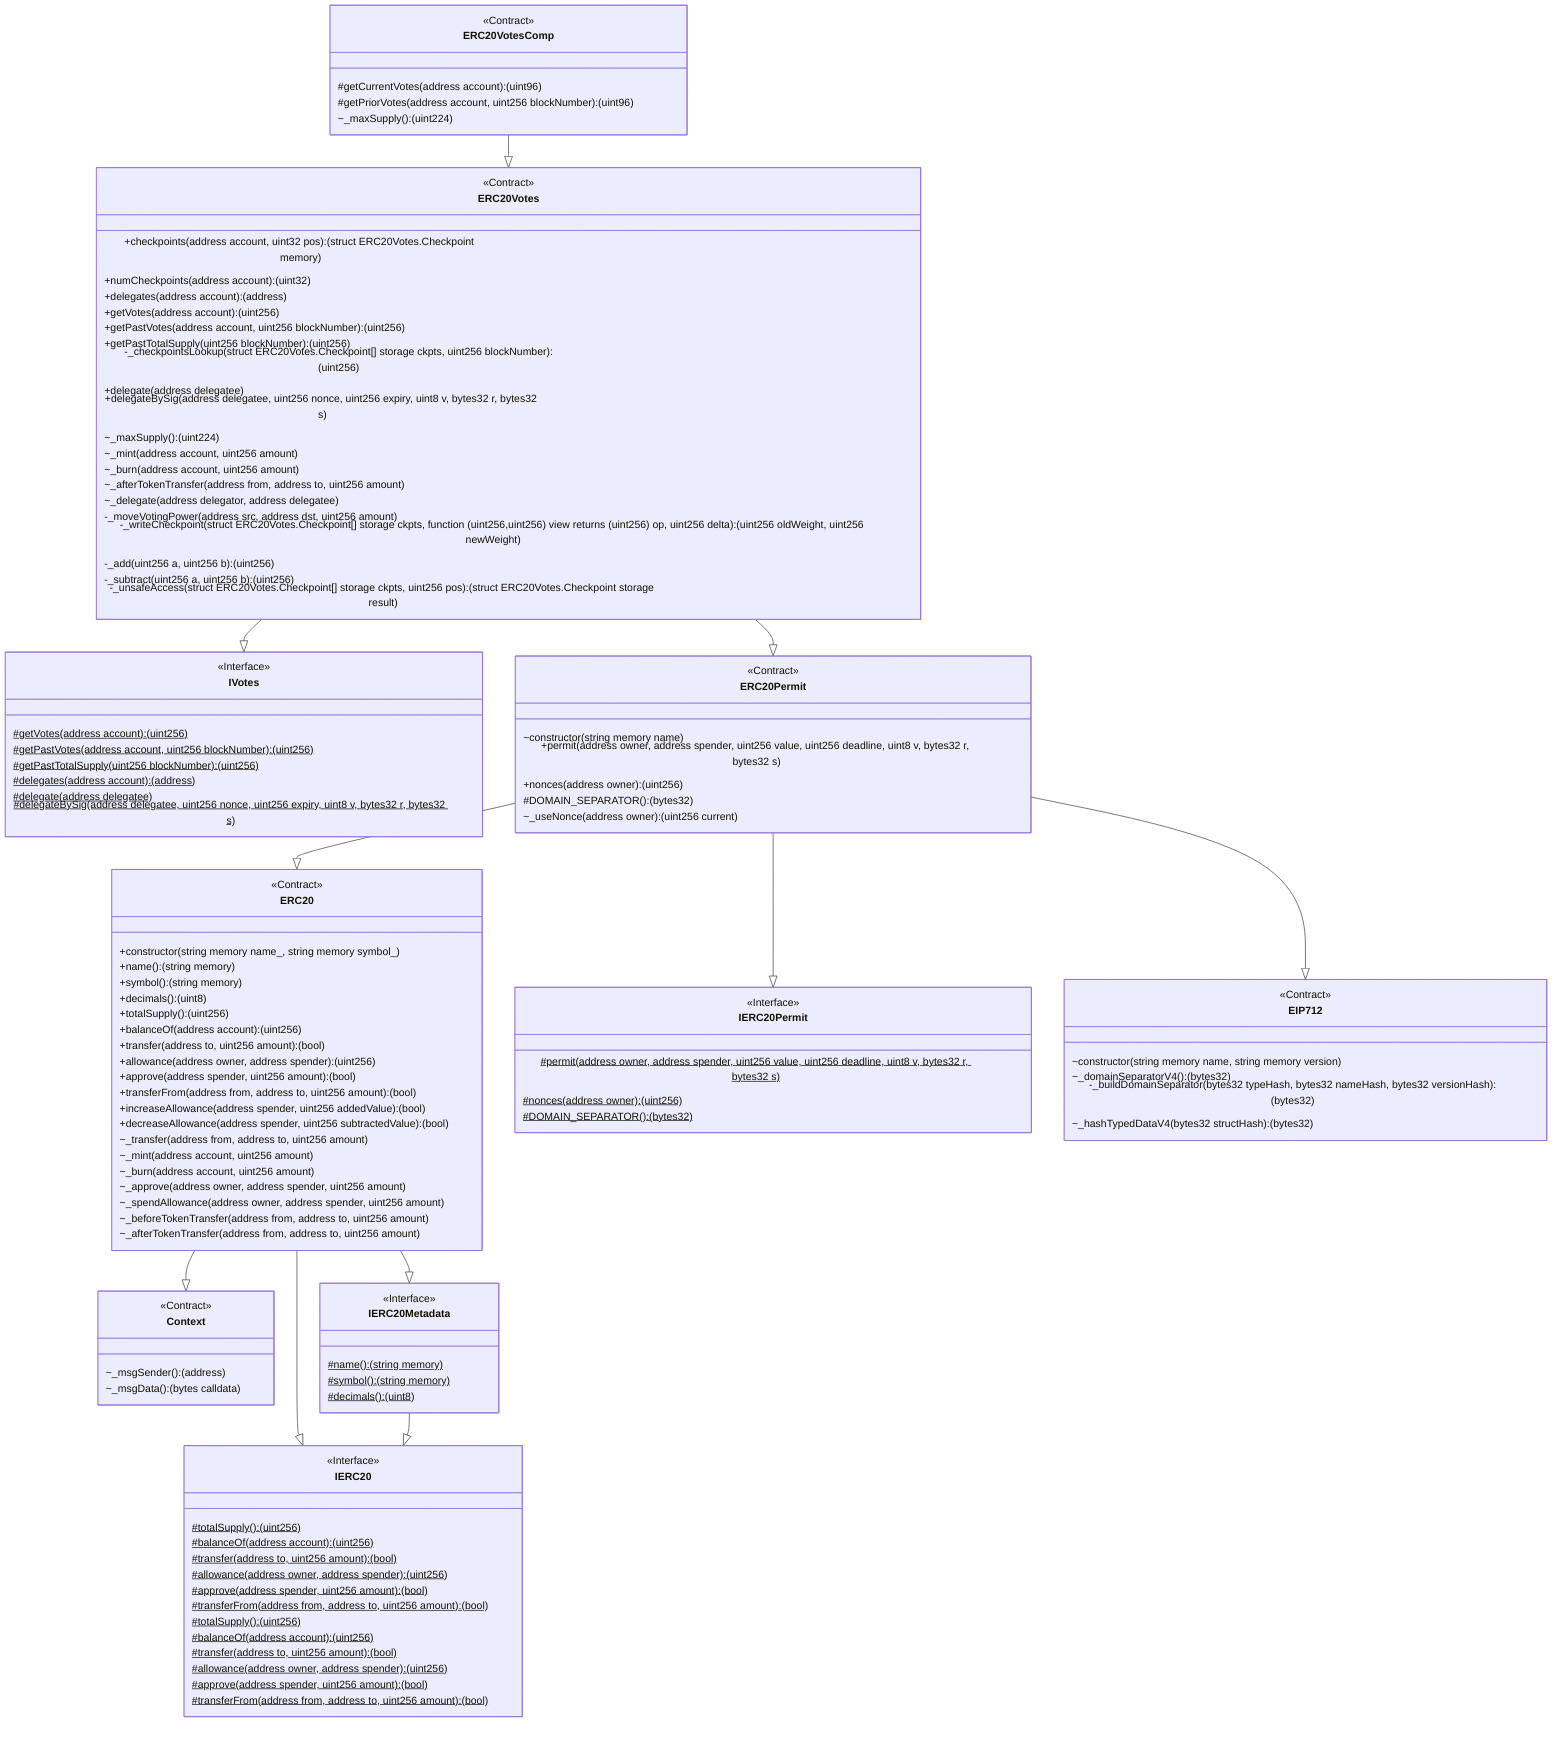 classDiagram
  %% 1242:807:4
  class ERC20VotesComp {
    <<Contract>>
    #getCurrentVotes(address account): (uint96)
    #getPriorVotes(address account, uint256 blockNumber): (uint96)
    ~_maxSupply(): (uint224)
  }
  
  ERC20VotesComp --|> ERC20Votes
  
  %% 1253:8909:3
  class ERC20Votes {
    <<Contract>>
    +checkpoints(address account, uint32 pos): (struct ERC20Votes.Checkpoint memory)
    +numCheckpoints(address account): (uint32)
    +delegates(address account): (address)
    +getVotes(address account): (uint256)
    +getPastVotes(address account, uint256 blockNumber): (uint256)
    +getPastTotalSupply(uint256 blockNumber): (uint256)
    -_checkpointsLookup(struct ERC20Votes.Checkpoint[] storage ckpts, uint256 blockNumber): (uint256)
    +delegate(address delegatee)
    +delegateBySig(address delegatee, uint256 nonce, uint256 expiry, uint8 v, bytes32 r, bytes32 s)
    ~_maxSupply(): (uint224)
    ~_mint(address account, uint256 amount)
    ~_burn(address account, uint256 amount)
    ~_afterTokenTransfer(address from, address to, uint256 amount)
    ~_delegate(address delegator, address delegatee)
    -_moveVotingPower(address src, address dst, uint256 amount)
    -_writeCheckpoint(struct ERC20Votes.Checkpoint[] storage ckpts, function (uint256,uint256) view returns (uint256) op, uint256 delta): (uint256 oldWeight, uint256 newWeight)
    -_add(uint256 a, uint256 b): (uint256)
    -_subtract(uint256 a, uint256 b): (uint256)
    -_unsafeAccess(struct ERC20Votes.Checkpoint[] storage ckpts, uint256 pos): (struct ERC20Votes.Checkpoint storage result)
  }
  
  ERC20Votes --|> IVotes
  
  %% 268:1795:0
  class IVotes {
    <<Interface>>
    #getVotes(address account): (uint256)$
    #getPastVotes(address account, uint256 blockNumber): (uint256)$
    #getPastTotalSupply(uint256 blockNumber): (uint256)$
    #delegates(address account): (address)$
    #delegate(address delegatee)$
    #delegateBySig(address delegatee, uint256 nonce, uint256 expiry, uint8 v, bytes32 r, bytes32 s)$
  }
  
  ERC20Votes --|> ERC20Permit
  
  %% 865:2463:6
  class ERC20Permit {
    <<Contract>>
    ~constructor(string memory name)
    +permit(address owner, address spender, uint256 value, uint256 deadline, uint8 v, bytes32 r, bytes32 s)
    +nonces(address owner): (uint256)
    #DOMAIN_SEPARATOR(): (bytes32)
    ~_useNonce(address owner): (uint256 current)
  }
  
  ERC20Permit --|> ERC20
  
  %% 1401:11610:1
  class ERC20 {
    <<Contract>>
    +constructor(string memory name_, string memory symbol_)
    +name(): (string memory)
    +symbol(): (string memory)
    +decimals(): (uint8)
    +totalSupply(): (uint256)
    +balanceOf(address account): (uint256)
    +transfer(address to, uint256 amount): (bool)
    +allowance(address owner, address spender): (uint256)
    +approve(address spender, uint256 amount): (bool)
    +transferFrom(address from, address to, uint256 amount): (bool)
    +increaseAllowance(address spender, uint256 addedValue): (bool)
    +decreaseAllowance(address spender, uint256 subtractedValue): (bool)
    ~_transfer(address from, address to, uint256 amount)
    ~_mint(address account, uint256 amount)
    ~_burn(address account, uint256 amount)
    ~_approve(address owner, address spender, uint256 amount)
    ~_spendAllowance(address owner, address spender, uint256 amount)
    ~_beforeTokenTransfer(address from, address to, uint256 amount)
    ~_afterTokenTransfer(address from, address to, uint256 amount)
  }
  
  ERC20 --|> Context
  
  %% 608:235:8
  class Context {
    <<Contract>>
    ~_msgSender(): (address)
    ~_msgData(): (bytes calldata)
  }
  
  ERC20 --|> IERC20
  
  %% 202:2564:2
  class IERC20 {
    <<Interface>>
    #totalSupply(): (uint256)$
    #balanceOf(address account): (uint256)$
    #transfer(address to, uint256 amount): (bool)$
    #allowance(address owner, address spender): (uint256)$
    #approve(address spender, uint256 amount): (bool)$
    #transferFrom(address from, address to, uint256 amount): (bool)$
  }
  
  ERC20 --|> IERC20Metadata
  
  %% 277:405:5
  class IERC20Metadata {
    <<Interface>>
    #name(): (string memory)$
    #symbol(): (string memory)$
    #decimals(): (uint8)$
  }
  
  IERC20Metadata --|> IERC20
  
  %% 202:2564:2
  class IERC20 {
    <<Interface>>
    #totalSupply(): (uint256)$
    #balanceOf(address account): (uint256)$
    #transfer(address to, uint256 amount): (bool)$
    #allowance(address owner, address spender): (uint256)$
    #approve(address spender, uint256 amount): (bool)$
    #transferFrom(address from, address to, uint256 amount): (bool)$
  }
  
  ERC20Permit --|> IERC20Permit
  
  %% 620:1631:7
  class IERC20Permit {
    <<Interface>>
    #permit(address owner, address spender, uint256 value, uint256 deadline, uint8 v, bytes32 r, bytes32 s)$
    #nonces(address owner): (uint256)$
    #DOMAIN_SEPARATOR(): (bytes32)$
  }
  
  ERC20Permit --|> EIP712
  
  %% 1304:3211:12
  class EIP712 {
    <<Contract>>
    ~constructor(string memory name, string memory version)
    ~_domainSeparatorV4(): (bytes32)
    -_buildDomainSeparator(bytes32 typeHash, bytes32 nameHash, bytes32 versionHash): (bytes32)
    ~_hashTypedDataV4(bytes32 structHash): (bytes32)
  }